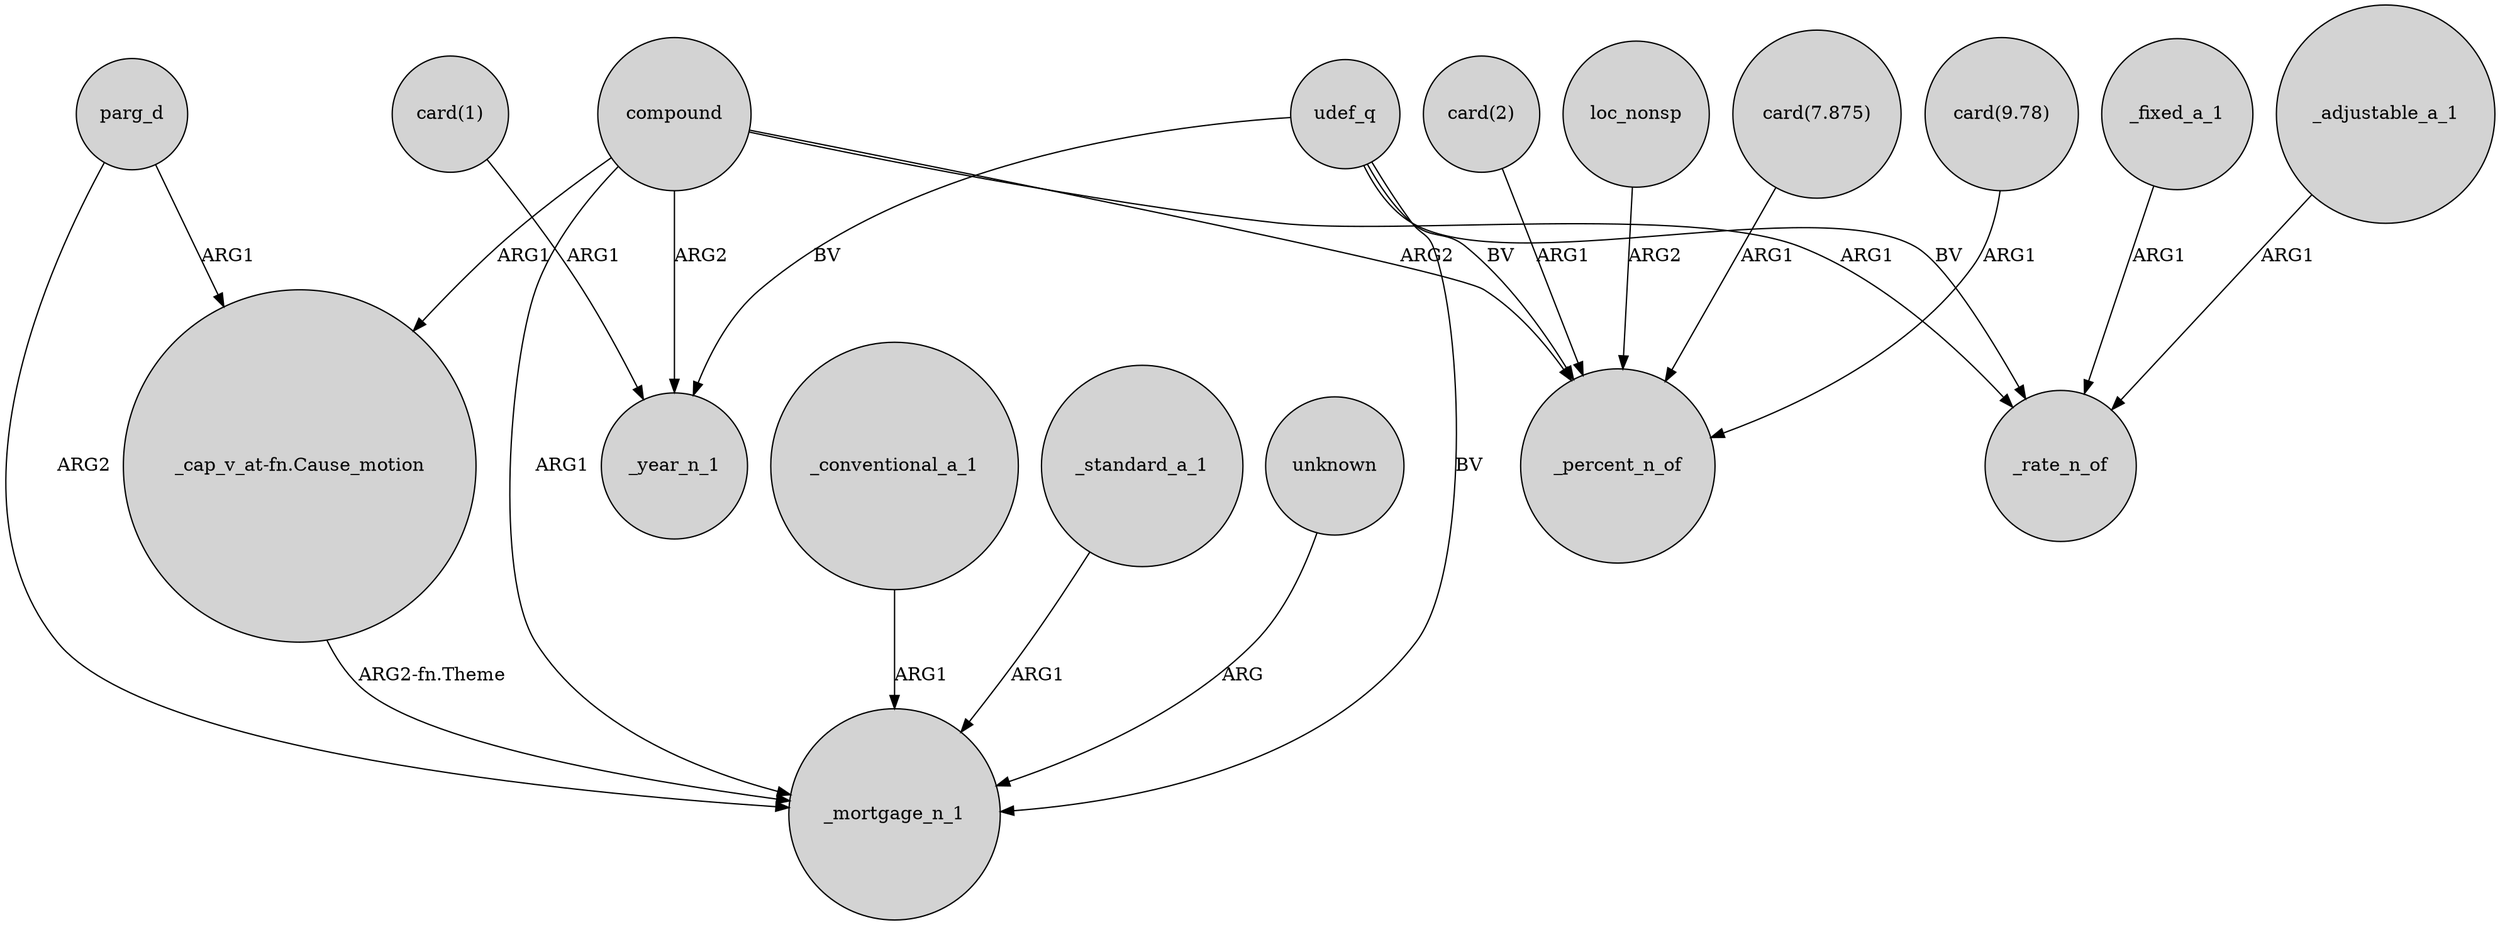 digraph {
	node [shape=circle style=filled]
	compound -> _mortgage_n_1 [label=ARG1]
	"card(7.875)" -> _percent_n_of [label=ARG1]
	_fixed_a_1 -> _rate_n_of [label=ARG1]
	"card(1)" -> _year_n_1 [label=ARG1]
	compound -> _rate_n_of [label=ARG1]
	udef_q -> _rate_n_of [label=BV]
	"_cap_v_at-fn.Cause_motion" -> _mortgage_n_1 [label="ARG2-fn.Theme"]
	udef_q -> _mortgage_n_1 [label=BV]
	parg_d -> _mortgage_n_1 [label=ARG2]
	compound -> _year_n_1 [label=ARG2]
	udef_q -> _percent_n_of [label=BV]
	_conventional_a_1 -> _mortgage_n_1 [label=ARG1]
	compound -> _percent_n_of [label=ARG2]
	parg_d -> "_cap_v_at-fn.Cause_motion" [label=ARG1]
	_standard_a_1 -> _mortgage_n_1 [label=ARG1]
	"card(9.78)" -> _percent_n_of [label=ARG1]
	"card(2)" -> _percent_n_of [label=ARG1]
	udef_q -> _year_n_1 [label=BV]
	_adjustable_a_1 -> _rate_n_of [label=ARG1]
	unknown -> _mortgage_n_1 [label=ARG]
	compound -> "_cap_v_at-fn.Cause_motion" [label=ARG1]
	loc_nonsp -> _percent_n_of [label=ARG2]
}
